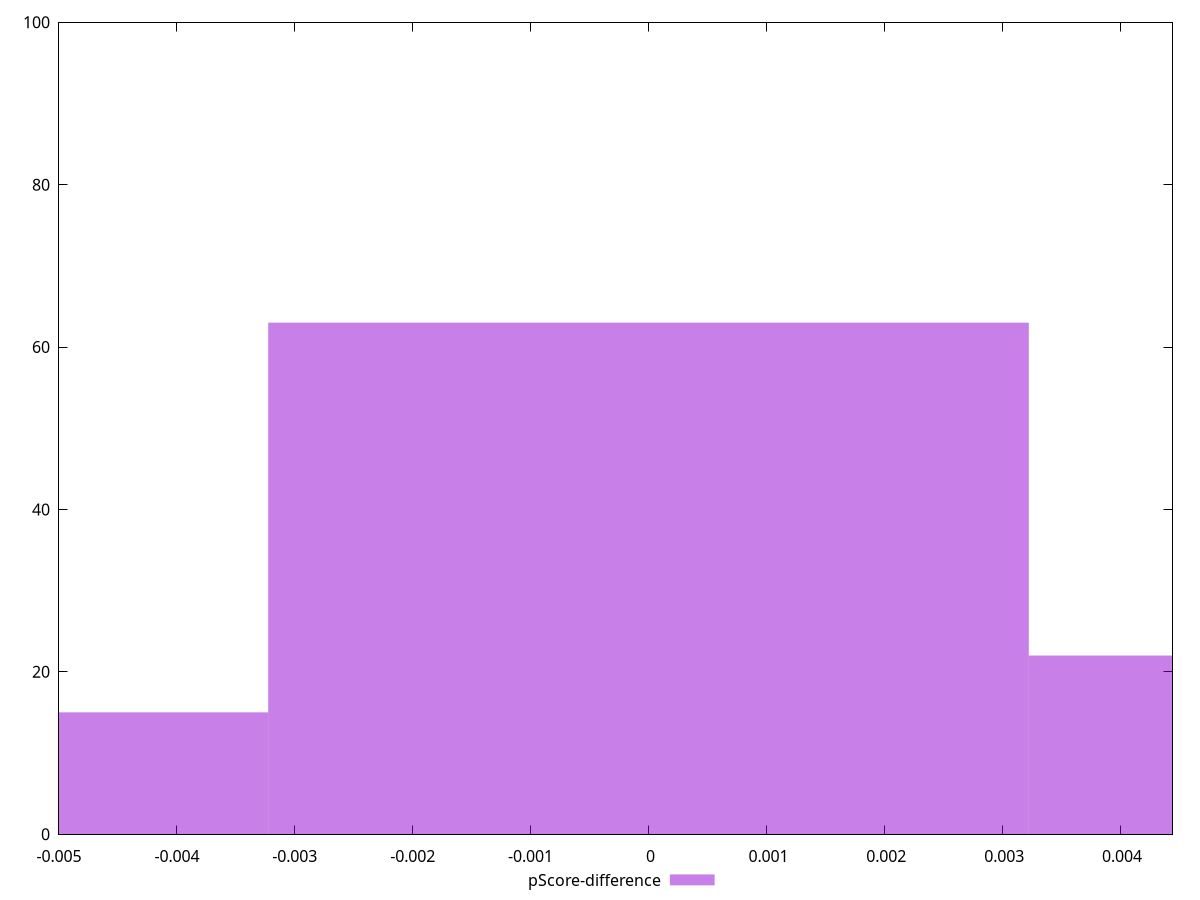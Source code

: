 reset

$pScoreDifference <<EOF
0.006451222163769599 22
0 63
-0.006451222163769599 15
EOF

set key outside below
set boxwidth 0.006451222163769599
set xrange [-0.0050000000000000044:0.004444444444444473]
set yrange [0:100]
set trange [0:100]
set style fill transparent solid 0.5 noborder
set terminal svg size 640, 490 enhanced background rgb 'white'
set output "report_00017_2021-02-10T15-08-03.406Z/offscreen-images/samples/pages+cached+noadtech/pScore-difference/histogram.svg"

plot $pScoreDifference title "pScore-difference" with boxes

reset
